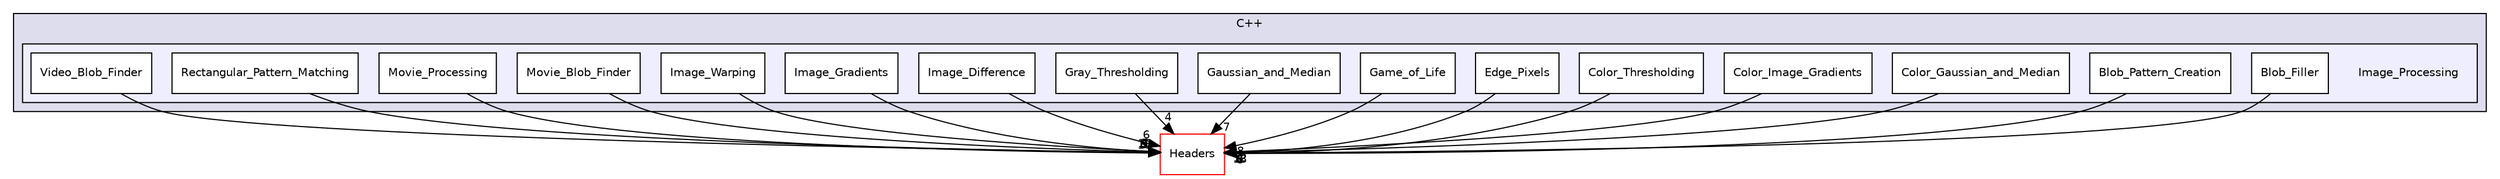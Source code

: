 digraph "Image_Processing" {
  compound=true
  node [ fontsize="10", fontname="Helvetica"];
  edge [ labelfontsize="10", labelfontname="Helvetica"];
  subgraph clusterdir_a18362ea1cb878d54e49c72fda0e3b4b {
    graph [ bgcolor="#ddddee", pencolor="black", label="C++" fontname="Helvetica", fontsize="10", URL="dir_a18362ea1cb878d54e49c72fda0e3b4b.html"]
  subgraph clusterdir_5bb2369b5f7fa649cc93423e9de5b920 {
    graph [ bgcolor="#eeeeff", pencolor="black", label="" URL="dir_5bb2369b5f7fa649cc93423e9de5b920.html"];
    dir_5bb2369b5f7fa649cc93423e9de5b920 [shape=plaintext label="Image_Processing"];
    dir_f925a3d67f519551a64ce38ec5c301f2 [shape=box label="Blob_Filler" color="black" fillcolor="white" style="filled" URL="dir_f925a3d67f519551a64ce38ec5c301f2.html"];
    dir_d7572e9ef407eff9f21ae15d801e7e46 [shape=box label="Blob_Pattern_Creation" color="black" fillcolor="white" style="filled" URL="dir_d7572e9ef407eff9f21ae15d801e7e46.html"];
    dir_b1ef16bbfee95d1504598cfe83881019 [shape=box label="Color_Gaussian_and_Median" color="black" fillcolor="white" style="filled" URL="dir_b1ef16bbfee95d1504598cfe83881019.html"];
    dir_87132c4a014f387a27cc068118286999 [shape=box label="Color_Image_Gradients" color="black" fillcolor="white" style="filled" URL="dir_87132c4a014f387a27cc068118286999.html"];
    dir_988d9361399bd14b692b06eb42ceb1c1 [shape=box label="Color_Thresholding" color="black" fillcolor="white" style="filled" URL="dir_988d9361399bd14b692b06eb42ceb1c1.html"];
    dir_ef8ad6d7e9ac271c0a5c7740eb52467e [shape=box label="Edge_Pixels" color="black" fillcolor="white" style="filled" URL="dir_ef8ad6d7e9ac271c0a5c7740eb52467e.html"];
    dir_5d738428a8a33848aa490816e1aed52a [shape=box label="Game_of_Life" color="black" fillcolor="white" style="filled" URL="dir_5d738428a8a33848aa490816e1aed52a.html"];
    dir_8e0de54df4638fc3e028d2e33d7e42c5 [shape=box label="Gaussian_and_Median" color="black" fillcolor="white" style="filled" URL="dir_8e0de54df4638fc3e028d2e33d7e42c5.html"];
    dir_850804d3da4080f272f05d84d4b30c95 [shape=box label="Gray_Thresholding" color="black" fillcolor="white" style="filled" URL="dir_850804d3da4080f272f05d84d4b30c95.html"];
    dir_566f569d5d894e2245f3a8e0dcce211d [shape=box label="Image_Difference" color="black" fillcolor="white" style="filled" URL="dir_566f569d5d894e2245f3a8e0dcce211d.html"];
    dir_c196650fb7c02945b50a2419bd9cd111 [shape=box label="Image_Gradients" color="black" fillcolor="white" style="filled" URL="dir_c196650fb7c02945b50a2419bd9cd111.html"];
    dir_b7afc61ef02cd27921c42aa91ef9cc04 [shape=box label="Image_Warping" color="black" fillcolor="white" style="filled" URL="dir_b7afc61ef02cd27921c42aa91ef9cc04.html"];
    dir_5375219362b72adbd6a491d56d43de97 [shape=box label="Movie_Blob_Finder" color="black" fillcolor="white" style="filled" URL="dir_5375219362b72adbd6a491d56d43de97.html"];
    dir_4bdf4a9fa9d01f10be0d8b99d24980a6 [shape=box label="Movie_Processing" color="black" fillcolor="white" style="filled" URL="dir_4bdf4a9fa9d01f10be0d8b99d24980a6.html"];
    dir_3287b68596cd2dc1fb41bc57e09313fd [shape=box label="Rectangular_Pattern_Matching" color="black" fillcolor="white" style="filled" URL="dir_3287b68596cd2dc1fb41bc57e09313fd.html"];
    dir_db0736fb69550a74b1170387d4e35f83 [shape=box label="Video_Blob_Finder" color="black" fillcolor="white" style="filled" URL="dir_db0736fb69550a74b1170387d4e35f83.html"];
  }
  }
  dir_3ed09e8ce6640af79318ee4a8db1ede0 [shape=box label="Headers" fillcolor="white" style="filled" color="red" URL="dir_3ed09e8ce6640af79318ee4a8db1ede0.html"];
  dir_5d738428a8a33848aa490816e1aed52a->dir_3ed09e8ce6640af79318ee4a8db1ede0 [headlabel="8", labeldistance=1.5 headhref="dir_000044_000008.html"];
  dir_988d9361399bd14b692b06eb42ceb1c1->dir_3ed09e8ce6640af79318ee4a8db1ede0 [headlabel="6", labeldistance=1.5 headhref="dir_000033_000008.html"];
  dir_4bdf4a9fa9d01f10be0d8b99d24980a6->dir_3ed09e8ce6640af79318ee4a8db1ede0 [headlabel="10", labeldistance=1.5 headhref="dir_000055_000008.html"];
  dir_db0736fb69550a74b1170387d4e35f83->dir_3ed09e8ce6640af79318ee4a8db1ede0 [headlabel="5", labeldistance=1.5 headhref="dir_000054_000008.html"];
  dir_b7afc61ef02cd27921c42aa91ef9cc04->dir_3ed09e8ce6640af79318ee4a8db1ede0 [headlabel="7", labeldistance=1.5 headhref="dir_000073_000008.html"];
  dir_d7572e9ef407eff9f21ae15d801e7e46->dir_3ed09e8ce6640af79318ee4a8db1ede0 [headlabel="7", labeldistance=1.5 headhref="dir_000059_000008.html"];
  dir_8e0de54df4638fc3e028d2e33d7e42c5->dir_3ed09e8ce6640af79318ee4a8db1ede0 [headlabel="7", labeldistance=1.5 headhref="dir_000037_000008.html"];
  dir_c196650fb7c02945b50a2419bd9cd111->dir_3ed09e8ce6640af79318ee4a8db1ede0 [headlabel="10", labeldistance=1.5 headhref="dir_000040_000008.html"];
  dir_566f569d5d894e2245f3a8e0dcce211d->dir_3ed09e8ce6640af79318ee4a8db1ede0 [headlabel="6", labeldistance=1.5 headhref="dir_000039_000008.html"];
  dir_ef8ad6d7e9ac271c0a5c7740eb52467e->dir_3ed09e8ce6640af79318ee4a8db1ede0 [headlabel="18", labeldistance=1.5 headhref="dir_000036_000008.html"];
  dir_f925a3d67f519551a64ce38ec5c301f2->dir_3ed09e8ce6640af79318ee4a8db1ede0 [headlabel="5", labeldistance=1.5 headhref="dir_000043_000008.html"];
  dir_850804d3da4080f272f05d84d4b30c95->dir_3ed09e8ce6640af79318ee4a8db1ede0 [headlabel="4", labeldistance=1.5 headhref="dir_000038_000008.html"];
  dir_b1ef16bbfee95d1504598cfe83881019->dir_3ed09e8ce6640af79318ee4a8db1ede0 [headlabel="8", labeldistance=1.5 headhref="dir_000029_000008.html"];
  dir_3287b68596cd2dc1fb41bc57e09313fd->dir_3ed09e8ce6640af79318ee4a8db1ede0 [headlabel="9", labeldistance=1.5 headhref="dir_000060_000008.html"];
  dir_87132c4a014f387a27cc068118286999->dir_3ed09e8ce6640af79318ee4a8db1ede0 [headlabel="12", labeldistance=1.5 headhref="dir_000030_000008.html"];
  dir_5375219362b72adbd6a491d56d43de97->dir_3ed09e8ce6640af79318ee4a8db1ede0 [headlabel="5", labeldistance=1.5 headhref="dir_000050_000008.html"];
}
